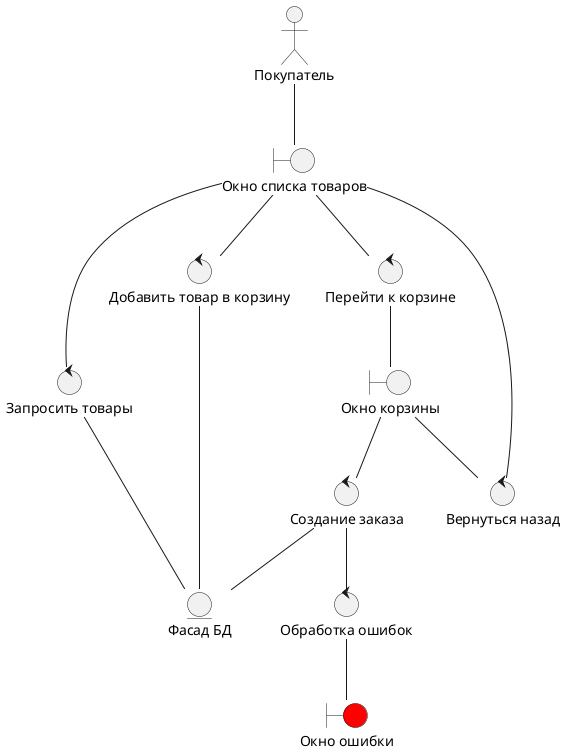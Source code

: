 @startuml Диаграмма пригодности

actor Buyer as "Покупатель"

boundary item_list as "Окно списка товаров"
boundary cart as "Окно корзины"
boundary error as "Окно ошибки" #red

control select_items as "Запросить товары"
control add_item_to_cart as "Добавить товар в корзину"
control open_cart as "Перейти к корзине"
control return_back as "Вернуться назад"
control create_order as "Создание заказа"
control handle_errors as "Обработка ошибок"

entity facade as "Фасад БД"

Buyer -- item_list

item_list -- select_items
select_items -- facade
item_list -- add_item_to_cart
add_item_to_cart -- facade

item_list -- open_cart
open_cart -- cart
cart -- return_back
return_back -- item_list

cart -- create_order
create_order -- facade
create_order -- handle_errors
handle_errors -- error

@enduml
